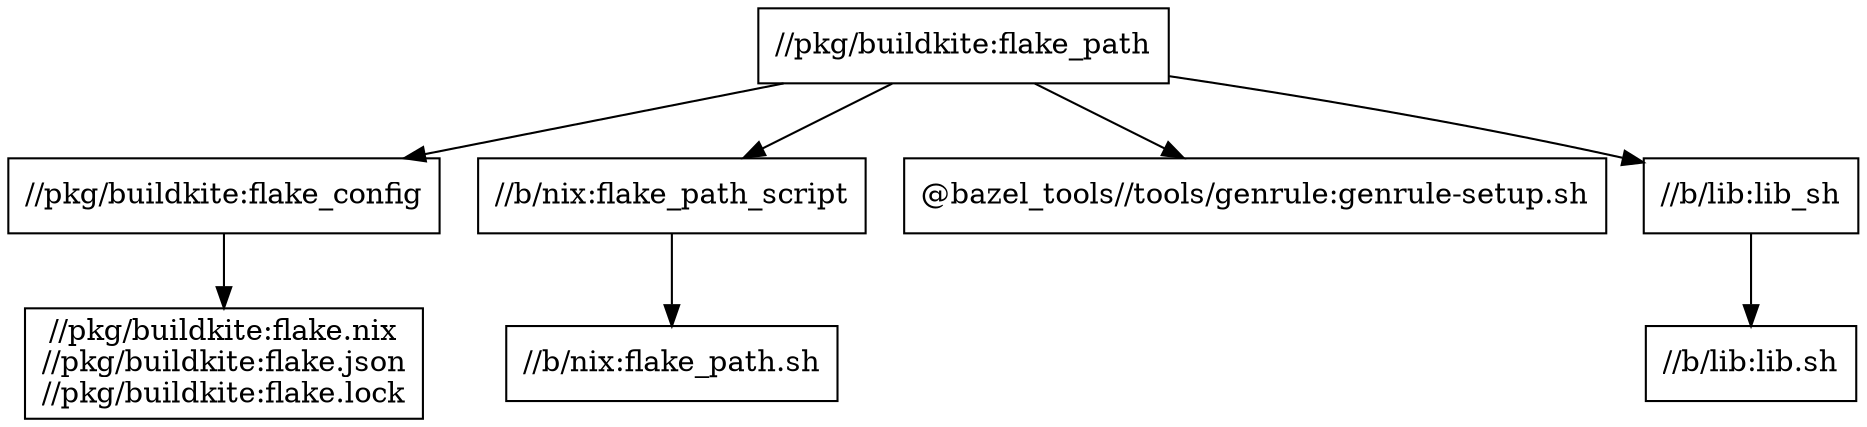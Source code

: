 digraph mygraph {
  node [shape=box];
  "//pkg/buildkite:flake_path"
  "//pkg/buildkite:flake_path" -> "//pkg/buildkite:flake_config"
  "//pkg/buildkite:flake_path" -> "//b/nix:flake_path_script"
  "//pkg/buildkite:flake_path" -> "@bazel_tools//tools/genrule:genrule-setup.sh"
  "//pkg/buildkite:flake_path" -> "//b/lib:lib_sh"
  "//b/lib:lib_sh"
  "//b/lib:lib_sh" -> "//b/lib:lib.sh"
  "@bazel_tools//tools/genrule:genrule-setup.sh"
  "//b/nix:flake_path_script"
  "//b/nix:flake_path_script" -> "//b/nix:flake_path.sh"
  "//b/nix:flake_path.sh"
  "//pkg/buildkite:flake_config"
  "//pkg/buildkite:flake_config" -> "//pkg/buildkite:flake.nix\n//pkg/buildkite:flake.json\n//pkg/buildkite:flake.lock"
  "//pkg/buildkite:flake.nix\n//pkg/buildkite:flake.json\n//pkg/buildkite:flake.lock"
  "//b/lib:lib.sh"
}
